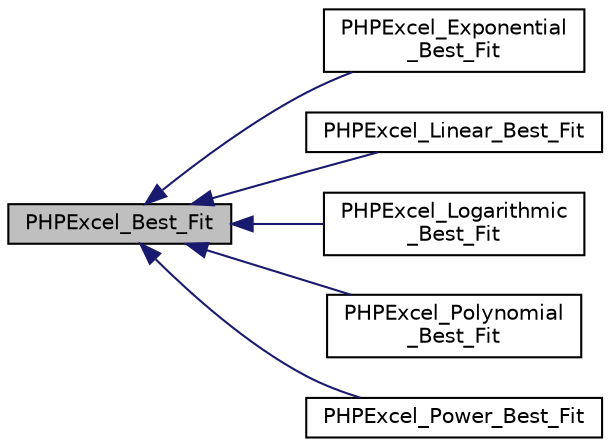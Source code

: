 digraph "PHPExcel_Best_Fit"
{
  edge [fontname="Helvetica",fontsize="10",labelfontname="Helvetica",labelfontsize="10"];
  node [fontname="Helvetica",fontsize="10",shape=record];
  rankdir="LR";
  Node0 [label="PHPExcel_Best_Fit",height=0.2,width=0.4,color="black", fillcolor="grey75", style="filled", fontcolor="black"];
  Node0 -> Node1 [dir="back",color="midnightblue",fontsize="10",style="solid",fontname="Helvetica"];
  Node1 [label="PHPExcel_Exponential\l_Best_Fit",height=0.2,width=0.4,color="black", fillcolor="white", style="filled",URL="$class_p_h_p_excel___exponential___best___fit.html"];
  Node0 -> Node2 [dir="back",color="midnightblue",fontsize="10",style="solid",fontname="Helvetica"];
  Node2 [label="PHPExcel_Linear_Best_Fit",height=0.2,width=0.4,color="black", fillcolor="white", style="filled",URL="$class_p_h_p_excel___linear___best___fit.html"];
  Node0 -> Node3 [dir="back",color="midnightblue",fontsize="10",style="solid",fontname="Helvetica"];
  Node3 [label="PHPExcel_Logarithmic\l_Best_Fit",height=0.2,width=0.4,color="black", fillcolor="white", style="filled",URL="$class_p_h_p_excel___logarithmic___best___fit.html"];
  Node0 -> Node4 [dir="back",color="midnightblue",fontsize="10",style="solid",fontname="Helvetica"];
  Node4 [label="PHPExcel_Polynomial\l_Best_Fit",height=0.2,width=0.4,color="black", fillcolor="white", style="filled",URL="$class_p_h_p_excel___polynomial___best___fit.html"];
  Node0 -> Node5 [dir="back",color="midnightblue",fontsize="10",style="solid",fontname="Helvetica"];
  Node5 [label="PHPExcel_Power_Best_Fit",height=0.2,width=0.4,color="black", fillcolor="white", style="filled",URL="$class_p_h_p_excel___power___best___fit.html"];
}
